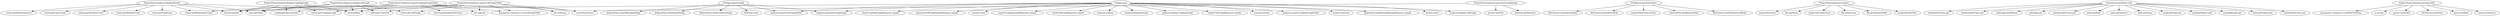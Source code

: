 digraph CallGraph {
  "ProjectStaticAnalyzer.exportCouplingGraphToDot" -> "org.apache.commons.io.writeStringToFile";
  "ProjectStaticAnalyzer.exportCouplingGraphToDot" -> "visitor.getAttributesPerClass";
  "ProjectStaticAnalyzer.exportCouplingGraphToDot" -> "couplingGraph.entrySet";
  "ProjectStaticAnalyzer.exportCouplingGraphToDot" -> "entry.getKey";
  "ProjectStaticAnalyzer.exportCouplingGraphToDot" -> "dot.toString";
  "ProjectStaticAnalyzer.exportCouplingGraphToDot" -> "entry.getValue";
  "ProjectStaticAnalyzer.exportCouplingGraphToDot" -> "dot.append";
  "ProjectStaticAnalyzer.exportCouplingGraphToDot" -> "visitor.getCouplingGraph";
  "ProjectStaticAnalyzer.exportCouplingGraphToDot" -> "visitor.getMethodsPerClass";
  "ProjectStaticAnalyzer.exportCouplingGraphToDot" -> "e.printStackTrace";
  "ProjectStaticAnalyzer.displayResults" -> "visitor.getClassCount";
  "ProjectStaticAnalyzer.displayResults" -> "System.println";
  "ProjectStaticAnalyzer.displayResults" -> "visitor.getAttributeCount";
  "ProjectStaticAnalyzer.displayResults" -> "entry.getKey";
  "ProjectStaticAnalyzer.displayResults" -> "entry.getValue";
  "ProjectStaticAnalyzer.displayResults" -> "visitor.getMethodsPerClass";
  "ProjectStaticAnalyzer.displayResults" -> "visitor.getMethodCount";
  "ProjectStaticAnalyzer.displayResults" -> "visitor.getTotalLines";
  "ProjectStaticAnalyzer.displayResults" -> "visitor.getMaxParameters";
  "GUIApp.exportGraph" -> "JOptionPane.showInputDialog";
  "GUIApp.exportGraph" -> "analyzer.exportCallGraphToDot";
  "GUIApp.exportGraph" -> "JOptionPane.showConfirmDialog";
  "GUIApp.exportGraph" -> "analyzer.generateGraphImage";
  "GUIApp.exportGraph" -> "fileName.trim";
  "GUIApp.exportGraph" -> "JOptionPane.showMessageDialog";
  "ProjectStaticAnalyzer.displayCouplingGraph" -> "couplingGraph.entrySet";
  "ProjectStaticAnalyzer.displayCouplingGraph" -> "System.println";
  "ProjectStaticAnalyzer.displayCouplingGraph" -> "entry.getKey";
  "ProjectStaticAnalyzer.displayCouplingGraph" -> "entry.getValue";
  "ProjectStaticAnalyzer.displayCouplingGraph" -> "visitor.getCouplingGraph";
  "GUIApp.browseForProject" -> "fileChooser.showOpenDialog";
  "GUIApp.browseForProject" -> "fileChooser.getSelectedFile";
  "GUIApp.browseForProject" -> "projectPathField.setText";
  "GUIApp.browseForProject" -> "selectedFile.getAbsolutePath";
  "GUIApp.browseForProject" -> "fileChooser.setFileSelectionMode";
  "ProjectStaticAnalyzer.generateGraphImage" -> "e.printStackTrace";
  "ProjectStaticAnalyzer.generateGraphImage" -> "Runtime.getRuntime";
  "ProjectStaticAnalyzer.generateGraphImage" -> "process.waitFor";
  "ProjectStaticAnalyzer.analyze" -> "projectDir.exists";
  "ProjectStaticAnalyzer.analyze" -> "file.getName";
  "ProjectStaticAnalyzer.analyze" -> "projectDir.isDirectory";
  "ProjectStaticAnalyzer.analyze" -> "file.isDirectory";
  "ProjectStaticAnalyzer.analyze" -> "file.getAbsolutePath";
  "ProjectStaticAnalyzer.analyze" -> "projectDir.listFiles";
  "CLIApp.main" -> "generateCouplingGraphImageResponse.equals";
  "CLIApp.main" -> "System.print";
  "CLIApp.main" -> "analyzer.displayCallGraph";
  "CLIApp.main" -> "System.println";
  "CLIApp.main" -> "showCouplingGraphResponse.equals";
  "CLIApp.main" -> "generateCallGraphImageResponse.equals";
  "CLIApp.main" -> "scanner.close";
  "CLIApp.main" -> "analyzer.generateGraphImage";
  "CLIApp.main" -> "exportCouplingGraphResponse.equals";
  "CLIApp.main" -> "showCallGraphResponse.equals";
  "CLIApp.main" -> "analyzer.exportCallGraphToDot";
  "CLIApp.main" -> "analyzer.analyze";
  "CLIApp.main" -> "analyzer.displayResults";
  "CLIApp.main" -> "analyzer.displayCouplingGraph";
  "CLIApp.main" -> "exportCallGraphResponse.equals";
  "CLIApp.main" -> "scanner.nextInt";
  "CLIApp.main" -> "analyzer.exportCouplingGraphToDot";
  "CLIApp.main" -> "scanner.nextLine";
  "ClassStructureVisitor.visit" -> "methodsPerClass.get";
  "ClassStructureVisitor.visit" -> "attributesPerClass.get";
  "ClassStructureVisitor.visit" -> "callGraph.putIfAbsent";
  "ClassStructureVisitor.visit" -> "callGraph.get";
  "ClassStructureVisitor.visit" -> "attributesPerClass.put";
  "ClassStructureVisitor.visit" -> "node.getBody";
  "ClassStructureVisitor.visit" -> "node.parameters";
  "ClassStructureVisitor.visit" -> "node.getName";
  "ClassStructureVisitor.visit" -> "couplingGraph.put";
  "ClassStructureVisitor.visit" -> "packageNames.add";
  "ClassStructureVisitor.visit" -> "couplingGraph.get";
  "ClassStructureVisitor.visit" -> "node.getExpression";
  "ClassStructureVisitor.visit" -> "methodsPerClass.put";
  "ProjectStaticAnalyzer.parseJavaFile" -> "org.apache.commons.io.readFileToString";
  "ProjectStaticAnalyzer.parseJavaFile" -> "cu.accept";
  "ProjectStaticAnalyzer.parseJavaFile" -> "parser.createAST";
  "ProjectStaticAnalyzer.parseJavaFile" -> "ASTParser.newParser";
  "ProjectStaticAnalyzer.parseJavaFile" -> "parser.setKind";
  "ProjectStaticAnalyzer.parseJavaFile" -> "parser.setSource";
  "ProjectStaticAnalyzer.exportCallGraphToDot" -> "visitor.getCallGraph";
  "ProjectStaticAnalyzer.exportCallGraphToDot" -> "org.apache.commons.io.writeStringToFile";
  "ProjectStaticAnalyzer.exportCallGraphToDot" -> "entry.getKey";
  "ProjectStaticAnalyzer.exportCallGraphToDot" -> "dot.toString";
  "ProjectStaticAnalyzer.exportCallGraphToDot" -> "entry.getValue";
  "ProjectStaticAnalyzer.exportCallGraphToDot" -> "dot.append";
  "ProjectStaticAnalyzer.exportCallGraphToDot" -> "e.printStackTrace";
  "ProjectStaticAnalyzer.exportCallGraphToDot" -> "callGraph.entrySet";
  "ProjectStaticAnalyzer.displayCallGraph" -> "visitor.getCallGraph";
  "ProjectStaticAnalyzer.displayCallGraph" -> "System.println";
  "ProjectStaticAnalyzer.displayCallGraph" -> "entry.getKey";
  "ProjectStaticAnalyzer.displayCallGraph" -> "entry.getValue";
  "ProjectStaticAnalyzer.displayCallGraph" -> "callGraph.entrySet";
}
